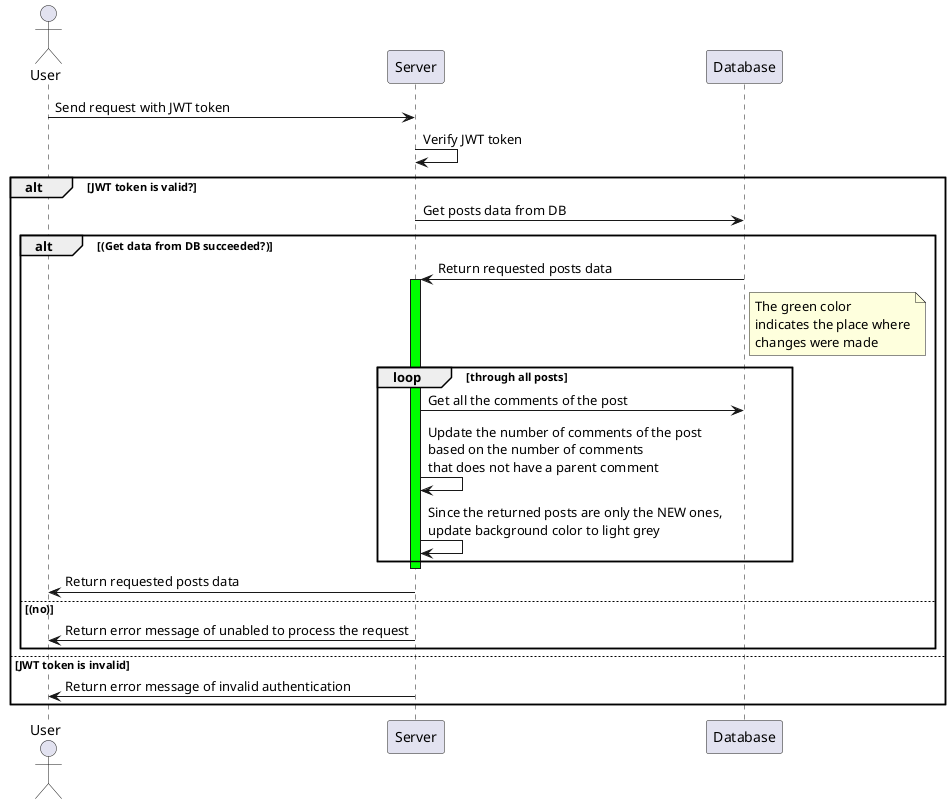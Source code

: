 @startuml ListRecentPosts
actor User
participant Server
participant Database

User -> Server: Send request with JWT token
Server -> Server: Verify JWT token
alt JWT token is valid?
    Server -> Database: Get posts data from DB

    alt (Get data from DB succeeded?)
        Database -> Server: Return requested posts data

        activate Server #00FF00
        
        note right of Database: The green color\nindicates the place where\nchanges were made
        loop through all posts
            Server -> Database: Get all the comments of the post
            Server -> Server: Update the number of comments of the post\nbased on the number of comments\nthat does not have a parent comment
            Server -> Server: Since the returned posts are only the NEW ones,\nupdate background color to light grey
        end

        deactivate Server
        
        Server -> User: Return requested posts data
    else (no)
        Server -> User: Return error message of unabled to process the request
    end

else JWT token is invalid
    Server -> User: Return error message of invalid authentication
end
@enduml

